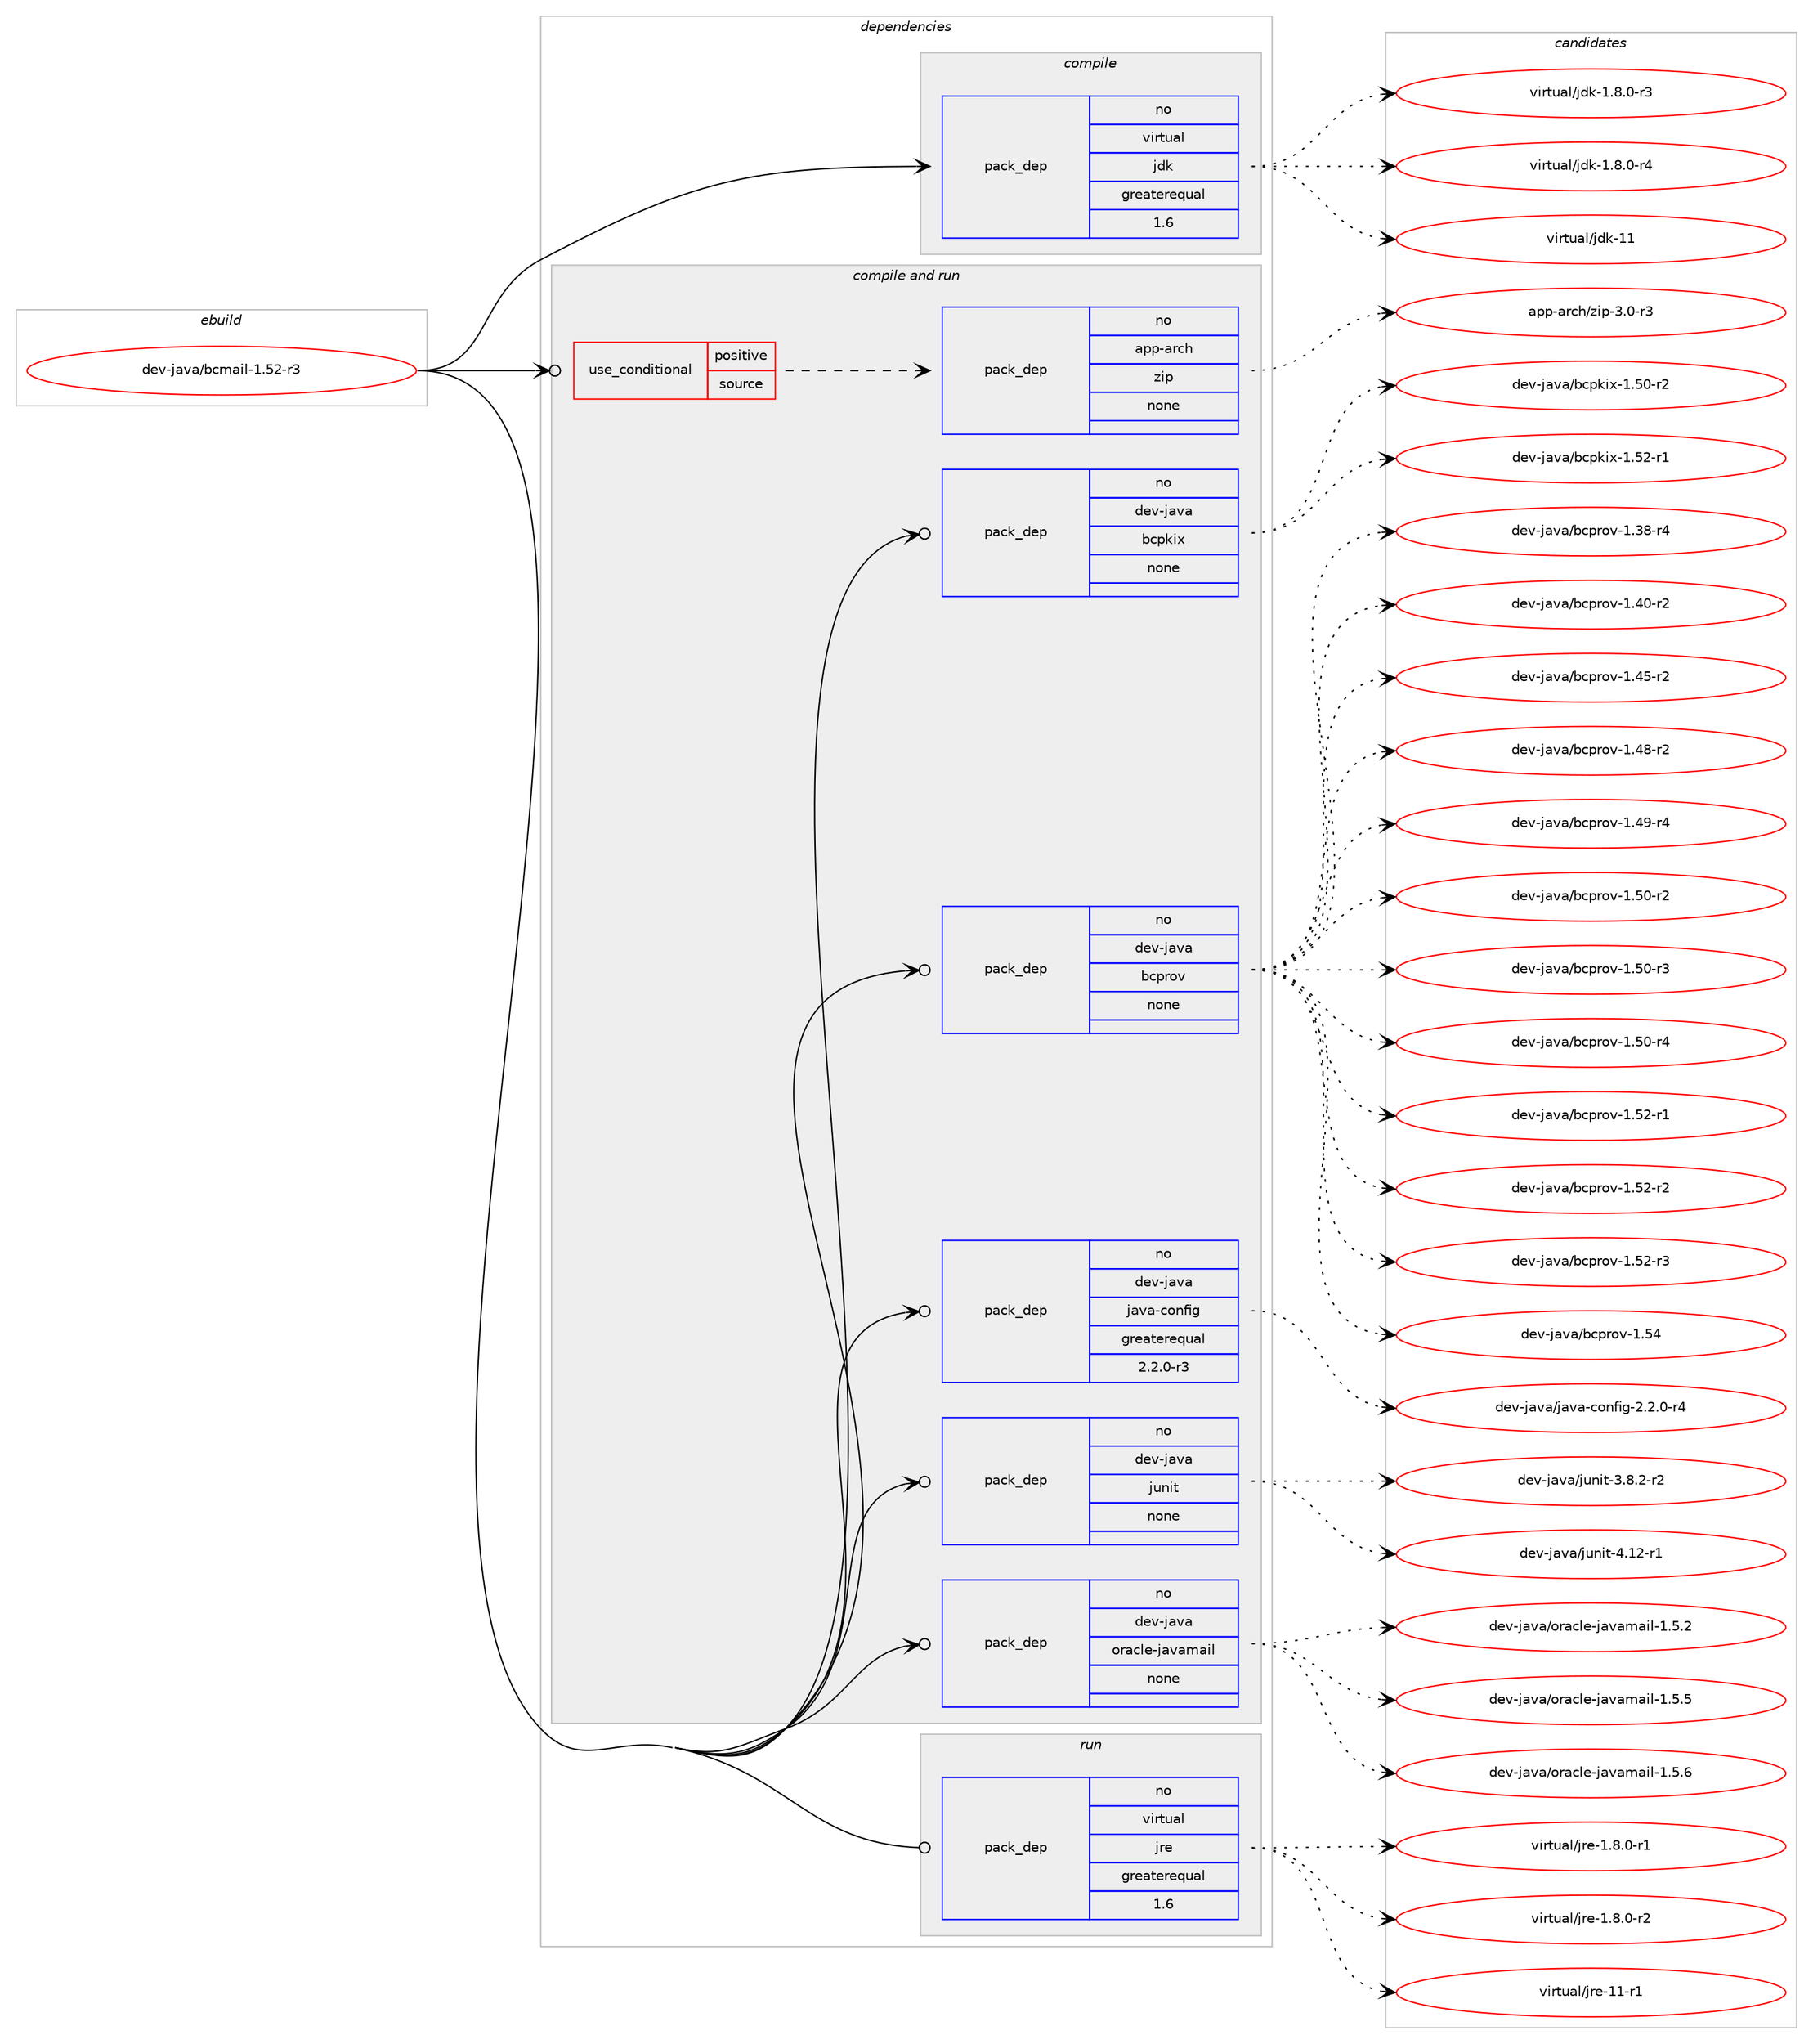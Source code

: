 digraph prolog {

# *************
# Graph options
# *************

newrank=true;
concentrate=true;
compound=true;
graph [rankdir=LR,fontname=Helvetica,fontsize=10,ranksep=1.5];#, ranksep=2.5, nodesep=0.2];
edge  [arrowhead=vee];
node  [fontname=Helvetica,fontsize=10];

# **********
# The ebuild
# **********

subgraph cluster_leftcol {
color=gray;
rank=same;
label=<<i>ebuild</i>>;
id [label="dev-java/bcmail-1.52-r3", color=red, width=4, href="../dev-java/bcmail-1.52-r3.svg"];
}

# ****************
# The dependencies
# ****************

subgraph cluster_midcol {
color=gray;
label=<<i>dependencies</i>>;
subgraph cluster_compile {
fillcolor="#eeeeee";
style=filled;
label=<<i>compile</i>>;
subgraph pack411507 {
dependency551268 [label=<<TABLE BORDER="0" CELLBORDER="1" CELLSPACING="0" CELLPADDING="4" WIDTH="220"><TR><TD ROWSPAN="6" CELLPADDING="30">pack_dep</TD></TR><TR><TD WIDTH="110">no</TD></TR><TR><TD>virtual</TD></TR><TR><TD>jdk</TD></TR><TR><TD>greaterequal</TD></TR><TR><TD>1.6</TD></TR></TABLE>>, shape=none, color=blue];
}
id:e -> dependency551268:w [weight=20,style="solid",arrowhead="vee"];
}
subgraph cluster_compileandrun {
fillcolor="#eeeeee";
style=filled;
label=<<i>compile and run</i>>;
subgraph cond128591 {
dependency551269 [label=<<TABLE BORDER="0" CELLBORDER="1" CELLSPACING="0" CELLPADDING="4"><TR><TD ROWSPAN="3" CELLPADDING="10">use_conditional</TD></TR><TR><TD>positive</TD></TR><TR><TD>source</TD></TR></TABLE>>, shape=none, color=red];
subgraph pack411508 {
dependency551270 [label=<<TABLE BORDER="0" CELLBORDER="1" CELLSPACING="0" CELLPADDING="4" WIDTH="220"><TR><TD ROWSPAN="6" CELLPADDING="30">pack_dep</TD></TR><TR><TD WIDTH="110">no</TD></TR><TR><TD>app-arch</TD></TR><TR><TD>zip</TD></TR><TR><TD>none</TD></TR><TR><TD></TD></TR></TABLE>>, shape=none, color=blue];
}
dependency551269:e -> dependency551270:w [weight=20,style="dashed",arrowhead="vee"];
}
id:e -> dependency551269:w [weight=20,style="solid",arrowhead="odotvee"];
subgraph pack411509 {
dependency551271 [label=<<TABLE BORDER="0" CELLBORDER="1" CELLSPACING="0" CELLPADDING="4" WIDTH="220"><TR><TD ROWSPAN="6" CELLPADDING="30">pack_dep</TD></TR><TR><TD WIDTH="110">no</TD></TR><TR><TD>dev-java</TD></TR><TR><TD>bcpkix</TD></TR><TR><TD>none</TD></TR><TR><TD></TD></TR></TABLE>>, shape=none, color=blue];
}
id:e -> dependency551271:w [weight=20,style="solid",arrowhead="odotvee"];
subgraph pack411510 {
dependency551272 [label=<<TABLE BORDER="0" CELLBORDER="1" CELLSPACING="0" CELLPADDING="4" WIDTH="220"><TR><TD ROWSPAN="6" CELLPADDING="30">pack_dep</TD></TR><TR><TD WIDTH="110">no</TD></TR><TR><TD>dev-java</TD></TR><TR><TD>bcprov</TD></TR><TR><TD>none</TD></TR><TR><TD></TD></TR></TABLE>>, shape=none, color=blue];
}
id:e -> dependency551272:w [weight=20,style="solid",arrowhead="odotvee"];
subgraph pack411511 {
dependency551273 [label=<<TABLE BORDER="0" CELLBORDER="1" CELLSPACING="0" CELLPADDING="4" WIDTH="220"><TR><TD ROWSPAN="6" CELLPADDING="30">pack_dep</TD></TR><TR><TD WIDTH="110">no</TD></TR><TR><TD>dev-java</TD></TR><TR><TD>java-config</TD></TR><TR><TD>greaterequal</TD></TR><TR><TD>2.2.0-r3</TD></TR></TABLE>>, shape=none, color=blue];
}
id:e -> dependency551273:w [weight=20,style="solid",arrowhead="odotvee"];
subgraph pack411512 {
dependency551274 [label=<<TABLE BORDER="0" CELLBORDER="1" CELLSPACING="0" CELLPADDING="4" WIDTH="220"><TR><TD ROWSPAN="6" CELLPADDING="30">pack_dep</TD></TR><TR><TD WIDTH="110">no</TD></TR><TR><TD>dev-java</TD></TR><TR><TD>junit</TD></TR><TR><TD>none</TD></TR><TR><TD></TD></TR></TABLE>>, shape=none, color=blue];
}
id:e -> dependency551274:w [weight=20,style="solid",arrowhead="odotvee"];
subgraph pack411513 {
dependency551275 [label=<<TABLE BORDER="0" CELLBORDER="1" CELLSPACING="0" CELLPADDING="4" WIDTH="220"><TR><TD ROWSPAN="6" CELLPADDING="30">pack_dep</TD></TR><TR><TD WIDTH="110">no</TD></TR><TR><TD>dev-java</TD></TR><TR><TD>oracle-javamail</TD></TR><TR><TD>none</TD></TR><TR><TD></TD></TR></TABLE>>, shape=none, color=blue];
}
id:e -> dependency551275:w [weight=20,style="solid",arrowhead="odotvee"];
}
subgraph cluster_run {
fillcolor="#eeeeee";
style=filled;
label=<<i>run</i>>;
subgraph pack411514 {
dependency551276 [label=<<TABLE BORDER="0" CELLBORDER="1" CELLSPACING="0" CELLPADDING="4" WIDTH="220"><TR><TD ROWSPAN="6" CELLPADDING="30">pack_dep</TD></TR><TR><TD WIDTH="110">no</TD></TR><TR><TD>virtual</TD></TR><TR><TD>jre</TD></TR><TR><TD>greaterequal</TD></TR><TR><TD>1.6</TD></TR></TABLE>>, shape=none, color=blue];
}
id:e -> dependency551276:w [weight=20,style="solid",arrowhead="odot"];
}
}

# **************
# The candidates
# **************

subgraph cluster_choices {
rank=same;
color=gray;
label=<<i>candidates</i>>;

subgraph choice411507 {
color=black;
nodesep=1;
choice11810511411611797108471061001074549465646484511451 [label="virtual/jdk-1.8.0-r3", color=red, width=4,href="../virtual/jdk-1.8.0-r3.svg"];
choice11810511411611797108471061001074549465646484511452 [label="virtual/jdk-1.8.0-r4", color=red, width=4,href="../virtual/jdk-1.8.0-r4.svg"];
choice1181051141161179710847106100107454949 [label="virtual/jdk-11", color=red, width=4,href="../virtual/jdk-11.svg"];
dependency551268:e -> choice11810511411611797108471061001074549465646484511451:w [style=dotted,weight="100"];
dependency551268:e -> choice11810511411611797108471061001074549465646484511452:w [style=dotted,weight="100"];
dependency551268:e -> choice1181051141161179710847106100107454949:w [style=dotted,weight="100"];
}
subgraph choice411508 {
color=black;
nodesep=1;
choice9711211245971149910447122105112455146484511451 [label="app-arch/zip-3.0-r3", color=red, width=4,href="../app-arch/zip-3.0-r3.svg"];
dependency551270:e -> choice9711211245971149910447122105112455146484511451:w [style=dotted,weight="100"];
}
subgraph choice411509 {
color=black;
nodesep=1;
choice10010111845106971189747989911210710512045494653484511450 [label="dev-java/bcpkix-1.50-r2", color=red, width=4,href="../dev-java/bcpkix-1.50-r2.svg"];
choice10010111845106971189747989911210710512045494653504511449 [label="dev-java/bcpkix-1.52-r1", color=red, width=4,href="../dev-java/bcpkix-1.52-r1.svg"];
dependency551271:e -> choice10010111845106971189747989911210710512045494653484511450:w [style=dotted,weight="100"];
dependency551271:e -> choice10010111845106971189747989911210710512045494653504511449:w [style=dotted,weight="100"];
}
subgraph choice411510 {
color=black;
nodesep=1;
choice10010111845106971189747989911211411111845494651564511452 [label="dev-java/bcprov-1.38-r4", color=red, width=4,href="../dev-java/bcprov-1.38-r4.svg"];
choice10010111845106971189747989911211411111845494652484511450 [label="dev-java/bcprov-1.40-r2", color=red, width=4,href="../dev-java/bcprov-1.40-r2.svg"];
choice10010111845106971189747989911211411111845494652534511450 [label="dev-java/bcprov-1.45-r2", color=red, width=4,href="../dev-java/bcprov-1.45-r2.svg"];
choice10010111845106971189747989911211411111845494652564511450 [label="dev-java/bcprov-1.48-r2", color=red, width=4,href="../dev-java/bcprov-1.48-r2.svg"];
choice10010111845106971189747989911211411111845494652574511452 [label="dev-java/bcprov-1.49-r4", color=red, width=4,href="../dev-java/bcprov-1.49-r4.svg"];
choice10010111845106971189747989911211411111845494653484511450 [label="dev-java/bcprov-1.50-r2", color=red, width=4,href="../dev-java/bcprov-1.50-r2.svg"];
choice10010111845106971189747989911211411111845494653484511451 [label="dev-java/bcprov-1.50-r3", color=red, width=4,href="../dev-java/bcprov-1.50-r3.svg"];
choice10010111845106971189747989911211411111845494653484511452 [label="dev-java/bcprov-1.50-r4", color=red, width=4,href="../dev-java/bcprov-1.50-r4.svg"];
choice10010111845106971189747989911211411111845494653504511449 [label="dev-java/bcprov-1.52-r1", color=red, width=4,href="../dev-java/bcprov-1.52-r1.svg"];
choice10010111845106971189747989911211411111845494653504511450 [label="dev-java/bcprov-1.52-r2", color=red, width=4,href="../dev-java/bcprov-1.52-r2.svg"];
choice10010111845106971189747989911211411111845494653504511451 [label="dev-java/bcprov-1.52-r3", color=red, width=4,href="../dev-java/bcprov-1.52-r3.svg"];
choice1001011184510697118974798991121141111184549465352 [label="dev-java/bcprov-1.54", color=red, width=4,href="../dev-java/bcprov-1.54.svg"];
dependency551272:e -> choice10010111845106971189747989911211411111845494651564511452:w [style=dotted,weight="100"];
dependency551272:e -> choice10010111845106971189747989911211411111845494652484511450:w [style=dotted,weight="100"];
dependency551272:e -> choice10010111845106971189747989911211411111845494652534511450:w [style=dotted,weight="100"];
dependency551272:e -> choice10010111845106971189747989911211411111845494652564511450:w [style=dotted,weight="100"];
dependency551272:e -> choice10010111845106971189747989911211411111845494652574511452:w [style=dotted,weight="100"];
dependency551272:e -> choice10010111845106971189747989911211411111845494653484511450:w [style=dotted,weight="100"];
dependency551272:e -> choice10010111845106971189747989911211411111845494653484511451:w [style=dotted,weight="100"];
dependency551272:e -> choice10010111845106971189747989911211411111845494653484511452:w [style=dotted,weight="100"];
dependency551272:e -> choice10010111845106971189747989911211411111845494653504511449:w [style=dotted,weight="100"];
dependency551272:e -> choice10010111845106971189747989911211411111845494653504511450:w [style=dotted,weight="100"];
dependency551272:e -> choice10010111845106971189747989911211411111845494653504511451:w [style=dotted,weight="100"];
dependency551272:e -> choice1001011184510697118974798991121141111184549465352:w [style=dotted,weight="100"];
}
subgraph choice411511 {
color=black;
nodesep=1;
choice10010111845106971189747106971189745991111101021051034550465046484511452 [label="dev-java/java-config-2.2.0-r4", color=red, width=4,href="../dev-java/java-config-2.2.0-r4.svg"];
dependency551273:e -> choice10010111845106971189747106971189745991111101021051034550465046484511452:w [style=dotted,weight="100"];
}
subgraph choice411512 {
color=black;
nodesep=1;
choice100101118451069711897471061171101051164551465646504511450 [label="dev-java/junit-3.8.2-r2", color=red, width=4,href="../dev-java/junit-3.8.2-r2.svg"];
choice1001011184510697118974710611711010511645524649504511449 [label="dev-java/junit-4.12-r1", color=red, width=4,href="../dev-java/junit-4.12-r1.svg"];
dependency551274:e -> choice100101118451069711897471061171101051164551465646504511450:w [style=dotted,weight="100"];
dependency551274:e -> choice1001011184510697118974710611711010511645524649504511449:w [style=dotted,weight="100"];
}
subgraph choice411513 {
color=black;
nodesep=1;
choice10010111845106971189747111114979910810145106971189710997105108454946534650 [label="dev-java/oracle-javamail-1.5.2", color=red, width=4,href="../dev-java/oracle-javamail-1.5.2.svg"];
choice10010111845106971189747111114979910810145106971189710997105108454946534653 [label="dev-java/oracle-javamail-1.5.5", color=red, width=4,href="../dev-java/oracle-javamail-1.5.5.svg"];
choice10010111845106971189747111114979910810145106971189710997105108454946534654 [label="dev-java/oracle-javamail-1.5.6", color=red, width=4,href="../dev-java/oracle-javamail-1.5.6.svg"];
dependency551275:e -> choice10010111845106971189747111114979910810145106971189710997105108454946534650:w [style=dotted,weight="100"];
dependency551275:e -> choice10010111845106971189747111114979910810145106971189710997105108454946534653:w [style=dotted,weight="100"];
dependency551275:e -> choice10010111845106971189747111114979910810145106971189710997105108454946534654:w [style=dotted,weight="100"];
}
subgraph choice411514 {
color=black;
nodesep=1;
choice11810511411611797108471061141014549465646484511449 [label="virtual/jre-1.8.0-r1", color=red, width=4,href="../virtual/jre-1.8.0-r1.svg"];
choice11810511411611797108471061141014549465646484511450 [label="virtual/jre-1.8.0-r2", color=red, width=4,href="../virtual/jre-1.8.0-r2.svg"];
choice11810511411611797108471061141014549494511449 [label="virtual/jre-11-r1", color=red, width=4,href="../virtual/jre-11-r1.svg"];
dependency551276:e -> choice11810511411611797108471061141014549465646484511449:w [style=dotted,weight="100"];
dependency551276:e -> choice11810511411611797108471061141014549465646484511450:w [style=dotted,weight="100"];
dependency551276:e -> choice11810511411611797108471061141014549494511449:w [style=dotted,weight="100"];
}
}

}
